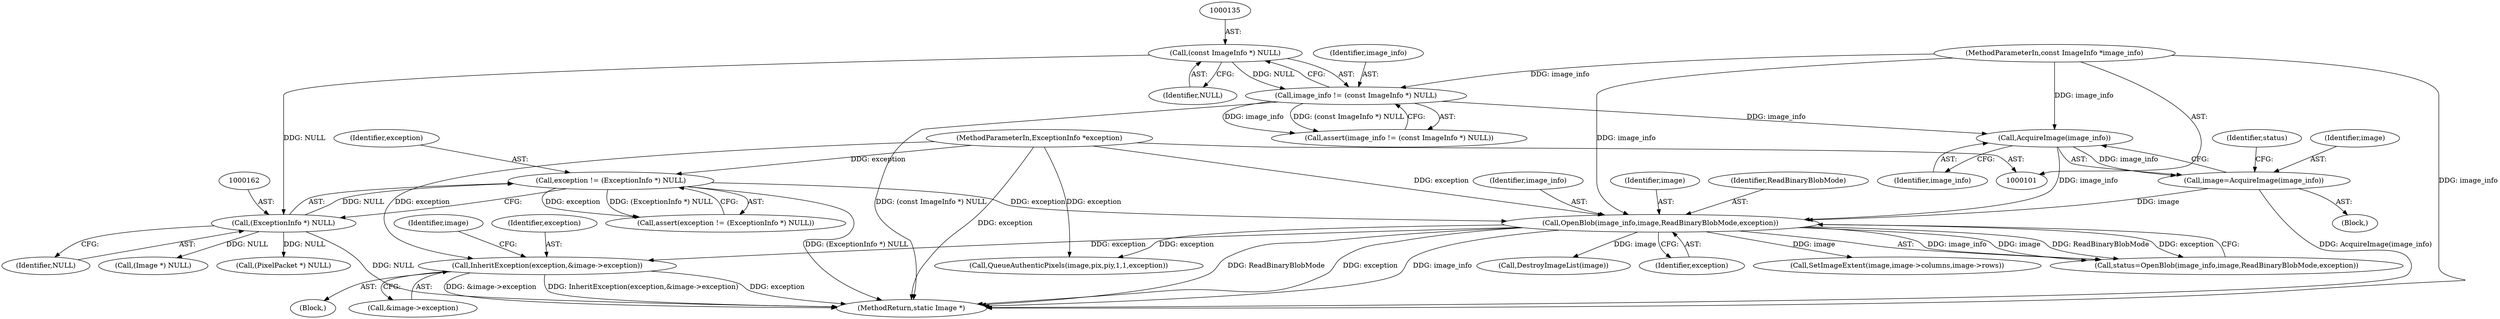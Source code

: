 digraph "0_ImageMagick_f6e9d0d9955e85bdd7540b251cd50d598dacc5e6_54@pointer" {
"1000219" [label="(Call,InheritException(exception,&image->exception))"];
"1000176" [label="(Call,OpenBlob(image_info,image,ReadBinaryBlobMode,exception))"];
"1000172" [label="(Call,AcquireImage(image_info))"];
"1000132" [label="(Call,image_info != (const ImageInfo *) NULL)"];
"1000102" [label="(MethodParameterIn,const ImageInfo *image_info)"];
"1000134" [label="(Call,(const ImageInfo *) NULL)"];
"1000170" [label="(Call,image=AcquireImage(image_info))"];
"1000159" [label="(Call,exception != (ExceptionInfo *) NULL)"];
"1000103" [label="(MethodParameterIn,ExceptionInfo *exception)"];
"1000161" [label="(Call,(ExceptionInfo *) NULL)"];
"1000175" [label="(Identifier,status)"];
"1000132" [label="(Call,image_info != (const ImageInfo *) NULL)"];
"1000188" [label="(Call,DestroyImageList(image))"];
"1000174" [label="(Call,status=OpenBlob(image_info,image,ReadBinaryBlobMode,exception))"];
"1000476" [label="(Call,QueueAuthenticPixels(image,pix,piy,1,1,exception))"];
"1000131" [label="(Call,assert(image_info != (const ImageInfo *) NULL))"];
"1000161" [label="(Call,(ExceptionInfo *) NULL)"];
"1000180" [label="(Identifier,exception)"];
"1000171" [label="(Identifier,image)"];
"1000133" [label="(Identifier,image_info)"];
"1000206" [label="(Call,SetImageExtent(image,image->columns,image->rows))"];
"1000170" [label="(Call,image=AcquireImage(image_info))"];
"1000219" [label="(Call,InheritException(exception,&image->exception))"];
"1000163" [label="(Identifier,NULL)"];
"1000136" [label="(Identifier,NULL)"];
"1000102" [label="(MethodParameterIn,const ImageInfo *image_info)"];
"1000159" [label="(Call,exception != (ExceptionInfo *) NULL)"];
"1000177" [label="(Identifier,image_info)"];
"1000172" [label="(Call,AcquireImage(image_info))"];
"1000103" [label="(MethodParameterIn,ExceptionInfo *exception)"];
"1000178" [label="(Identifier,image)"];
"1000218" [label="(Block,)"];
"1000158" [label="(Call,assert(exception != (ExceptionInfo *) NULL))"];
"1000220" [label="(Identifier,exception)"];
"1000104" [label="(Block,)"];
"1000173" [label="(Identifier,image_info)"];
"1000221" [label="(Call,&image->exception)"];
"1000486" [label="(Call,(PixelPacket *) NULL)"];
"1000191" [label="(Call,(Image *) NULL)"];
"1000227" [label="(Identifier,image)"];
"1000176" [label="(Call,OpenBlob(image_info,image,ReadBinaryBlobMode,exception))"];
"1000562" [label="(MethodReturn,static Image *)"];
"1000179" [label="(Identifier,ReadBinaryBlobMode)"];
"1000160" [label="(Identifier,exception)"];
"1000134" [label="(Call,(const ImageInfo *) NULL)"];
"1000219" -> "1000218"  [label="AST: "];
"1000219" -> "1000221"  [label="CFG: "];
"1000220" -> "1000219"  [label="AST: "];
"1000221" -> "1000219"  [label="AST: "];
"1000227" -> "1000219"  [label="CFG: "];
"1000219" -> "1000562"  [label="DDG: &image->exception"];
"1000219" -> "1000562"  [label="DDG: InheritException(exception,&image->exception)"];
"1000219" -> "1000562"  [label="DDG: exception"];
"1000176" -> "1000219"  [label="DDG: exception"];
"1000103" -> "1000219"  [label="DDG: exception"];
"1000176" -> "1000174"  [label="AST: "];
"1000176" -> "1000180"  [label="CFG: "];
"1000177" -> "1000176"  [label="AST: "];
"1000178" -> "1000176"  [label="AST: "];
"1000179" -> "1000176"  [label="AST: "];
"1000180" -> "1000176"  [label="AST: "];
"1000174" -> "1000176"  [label="CFG: "];
"1000176" -> "1000562"  [label="DDG: ReadBinaryBlobMode"];
"1000176" -> "1000562"  [label="DDG: exception"];
"1000176" -> "1000562"  [label="DDG: image_info"];
"1000176" -> "1000174"  [label="DDG: image_info"];
"1000176" -> "1000174"  [label="DDG: image"];
"1000176" -> "1000174"  [label="DDG: ReadBinaryBlobMode"];
"1000176" -> "1000174"  [label="DDG: exception"];
"1000172" -> "1000176"  [label="DDG: image_info"];
"1000102" -> "1000176"  [label="DDG: image_info"];
"1000170" -> "1000176"  [label="DDG: image"];
"1000159" -> "1000176"  [label="DDG: exception"];
"1000103" -> "1000176"  [label="DDG: exception"];
"1000176" -> "1000188"  [label="DDG: image"];
"1000176" -> "1000206"  [label="DDG: image"];
"1000176" -> "1000476"  [label="DDG: exception"];
"1000172" -> "1000170"  [label="AST: "];
"1000172" -> "1000173"  [label="CFG: "];
"1000173" -> "1000172"  [label="AST: "];
"1000170" -> "1000172"  [label="CFG: "];
"1000172" -> "1000170"  [label="DDG: image_info"];
"1000132" -> "1000172"  [label="DDG: image_info"];
"1000102" -> "1000172"  [label="DDG: image_info"];
"1000132" -> "1000131"  [label="AST: "];
"1000132" -> "1000134"  [label="CFG: "];
"1000133" -> "1000132"  [label="AST: "];
"1000134" -> "1000132"  [label="AST: "];
"1000131" -> "1000132"  [label="CFG: "];
"1000132" -> "1000562"  [label="DDG: (const ImageInfo *) NULL"];
"1000132" -> "1000131"  [label="DDG: image_info"];
"1000132" -> "1000131"  [label="DDG: (const ImageInfo *) NULL"];
"1000102" -> "1000132"  [label="DDG: image_info"];
"1000134" -> "1000132"  [label="DDG: NULL"];
"1000102" -> "1000101"  [label="AST: "];
"1000102" -> "1000562"  [label="DDG: image_info"];
"1000134" -> "1000136"  [label="CFG: "];
"1000135" -> "1000134"  [label="AST: "];
"1000136" -> "1000134"  [label="AST: "];
"1000134" -> "1000161"  [label="DDG: NULL"];
"1000170" -> "1000104"  [label="AST: "];
"1000171" -> "1000170"  [label="AST: "];
"1000175" -> "1000170"  [label="CFG: "];
"1000170" -> "1000562"  [label="DDG: AcquireImage(image_info)"];
"1000159" -> "1000158"  [label="AST: "];
"1000159" -> "1000161"  [label="CFG: "];
"1000160" -> "1000159"  [label="AST: "];
"1000161" -> "1000159"  [label="AST: "];
"1000158" -> "1000159"  [label="CFG: "];
"1000159" -> "1000562"  [label="DDG: (ExceptionInfo *) NULL"];
"1000159" -> "1000158"  [label="DDG: exception"];
"1000159" -> "1000158"  [label="DDG: (ExceptionInfo *) NULL"];
"1000103" -> "1000159"  [label="DDG: exception"];
"1000161" -> "1000159"  [label="DDG: NULL"];
"1000103" -> "1000101"  [label="AST: "];
"1000103" -> "1000562"  [label="DDG: exception"];
"1000103" -> "1000476"  [label="DDG: exception"];
"1000161" -> "1000163"  [label="CFG: "];
"1000162" -> "1000161"  [label="AST: "];
"1000163" -> "1000161"  [label="AST: "];
"1000161" -> "1000562"  [label="DDG: NULL"];
"1000161" -> "1000191"  [label="DDG: NULL"];
"1000161" -> "1000486"  [label="DDG: NULL"];
}
